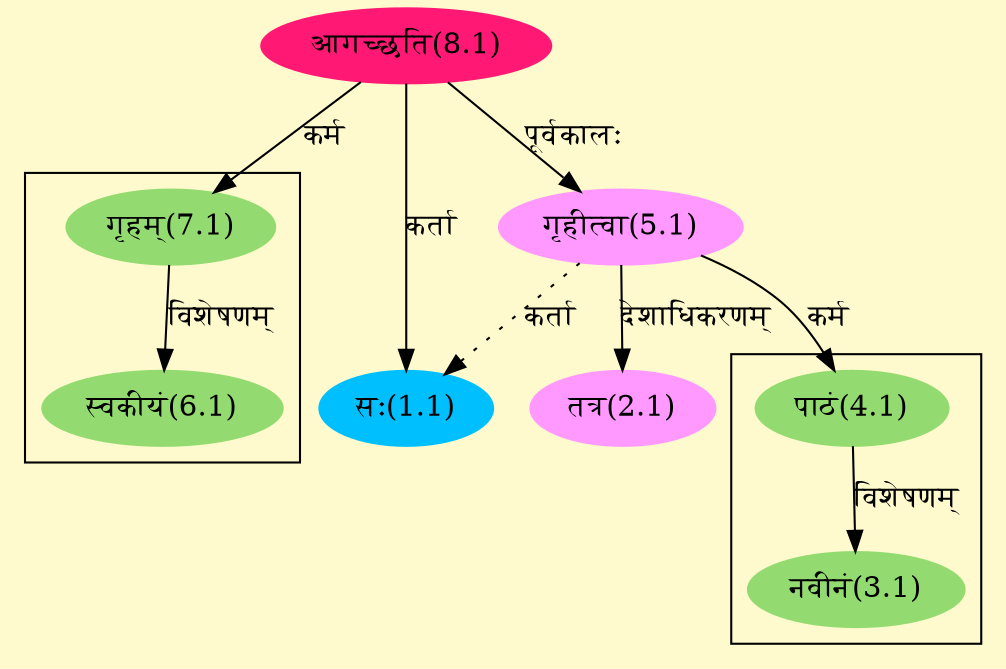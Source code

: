 digraph G{
rankdir=BT;
 compound=true;
 bgcolor="lemonchiffon1";

subgraph cluster_1{
Node3_1 [style=filled, color="#93DB70" label = "नवीनं(3.1)"]
Node4_1 [style=filled, color="#93DB70" label = "पाठं(4.1)"]

}

subgraph cluster_2{
Node6_1 [style=filled, color="#93DB70" label = "स्वकीयं(6.1)"]
Node7_1 [style=filled, color="#93DB70" label = "गृहम्(7.1)"]

}
Node1_1 [style=filled, color="#00BFFF" label = "सः(1.1)"]
Node8_1 [style=filled, color="#FF1975" label = "आगच्छति(8.1)"]
Node5_1 [style=filled, color="#FF99FF" label = "गृहीत्वा(5.1)"]
Node2_1 [style=filled, color="#FF99FF" label = "तत्र(2.1)"]
Node4_1 [style=filled, color="#93DB70" label = "पाठं(4.1)"]
Node7_1 [style=filled, color="#93DB70" label = "गृहम्(7.1)"]
/* Start of Relations section */

Node1_1 -> Node8_1 [  label="कर्ता"  dir="back" ]
Node1_1 -> Node5_1 [ style=dotted label="कर्ता"  dir="back" ]
Node2_1 -> Node5_1 [  label="देशाधिकरणम्"  dir="back" ]
Node3_1 -> Node4_1 [  label="विशेषणम्"  dir="back" ]
Node4_1 -> Node5_1 [  label="कर्म"  dir="back" ]
Node5_1 -> Node8_1 [  label="पूर्वकालः"  dir="back" ]
Node6_1 -> Node7_1 [  label="विशेषणम्"  dir="back" ]
Node7_1 -> Node8_1 [  label="कर्म"  dir="back" ]
}
